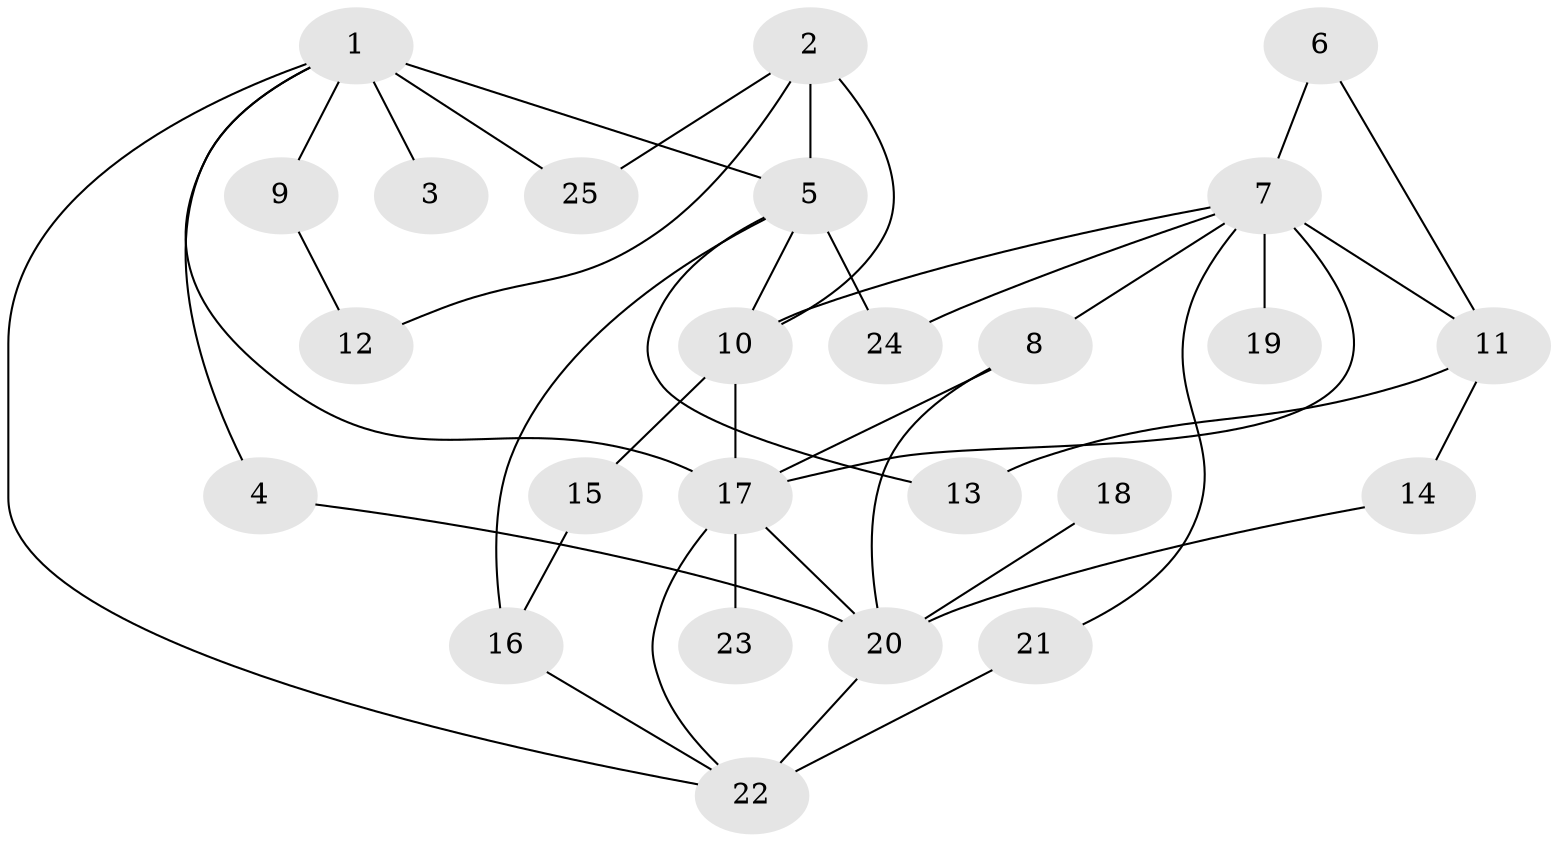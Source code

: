 // original degree distribution, {8: 0.02, 5: 0.08, 3: 0.18, 4: 0.12, 2: 0.34, 6: 0.04, 1: 0.2, 7: 0.02}
// Generated by graph-tools (version 1.1) at 2025/36/03/04/25 23:36:12]
// undirected, 25 vertices, 41 edges
graph export_dot {
  node [color=gray90,style=filled];
  1;
  2;
  3;
  4;
  5;
  6;
  7;
  8;
  9;
  10;
  11;
  12;
  13;
  14;
  15;
  16;
  17;
  18;
  19;
  20;
  21;
  22;
  23;
  24;
  25;
  1 -- 3 [weight=1.0];
  1 -- 4 [weight=1.0];
  1 -- 5 [weight=2.0];
  1 -- 9 [weight=1.0];
  1 -- 17 [weight=1.0];
  1 -- 22 [weight=1.0];
  1 -- 25 [weight=1.0];
  2 -- 5 [weight=2.0];
  2 -- 10 [weight=1.0];
  2 -- 12 [weight=1.0];
  2 -- 25 [weight=1.0];
  4 -- 20 [weight=1.0];
  5 -- 10 [weight=1.0];
  5 -- 13 [weight=1.0];
  5 -- 16 [weight=1.0];
  5 -- 24 [weight=1.0];
  6 -- 7 [weight=1.0];
  6 -- 11 [weight=1.0];
  7 -- 8 [weight=1.0];
  7 -- 10 [weight=1.0];
  7 -- 11 [weight=1.0];
  7 -- 17 [weight=2.0];
  7 -- 19 [weight=1.0];
  7 -- 21 [weight=1.0];
  7 -- 24 [weight=1.0];
  8 -- 17 [weight=1.0];
  8 -- 20 [weight=1.0];
  9 -- 12 [weight=1.0];
  10 -- 15 [weight=1.0];
  10 -- 17 [weight=1.0];
  11 -- 13 [weight=1.0];
  11 -- 14 [weight=1.0];
  14 -- 20 [weight=1.0];
  15 -- 16 [weight=1.0];
  16 -- 22 [weight=1.0];
  17 -- 20 [weight=1.0];
  17 -- 22 [weight=1.0];
  17 -- 23 [weight=1.0];
  18 -- 20 [weight=1.0];
  20 -- 22 [weight=1.0];
  21 -- 22 [weight=2.0];
}
